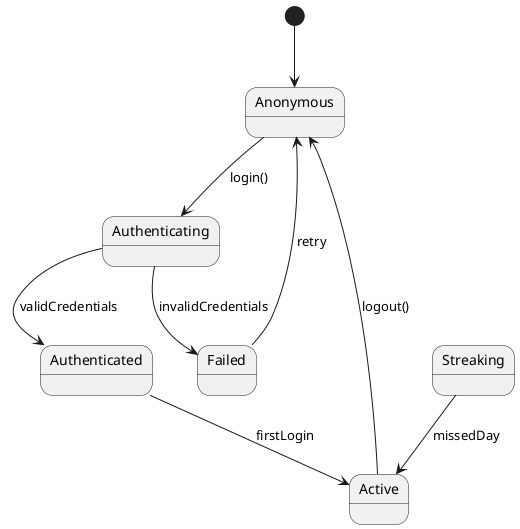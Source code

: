 @startuml
' =============================================
' User Authentication State Diagram
' =============================================
' This diagram illustrates the possible states of user authentication
' and the transitions between them.
'
' States:
' - Anonymous: Unauthenticated user
' - Authenticating: Login attempt in progress
' - Authenticated: Successfully logged in
' - Active: Regular user activity
' - Streaking: User on a login streak
' - Failed: Authentication attempt failed
'
' Transitions:
' - login(): Initiates authentication
' - validCredentials: Successful login
' - invalidCredentials: Failed login
' - retry: Returns to anonymous state
' - firstLogin: Initial user activation
' - dailyLogin: Maintains login streak
' - missedDay: Breaks login streak
' - logout(): Ends user session
'
' Key Features:
' - Login attempt handling
' - Streak system
' - Session management
' - Error recovery
' =============================================

[*] --> Anonymous

Anonymous --> Authenticating : login()
Authenticating --> Authenticated : validCredentials
Authenticating --> Failed : invalidCredentials
Failed --> Anonymous : retry
Authenticated --> Active : firstLogin
Streaking --> Active : missedDay
Active --> Anonymous : logout()

@enduml